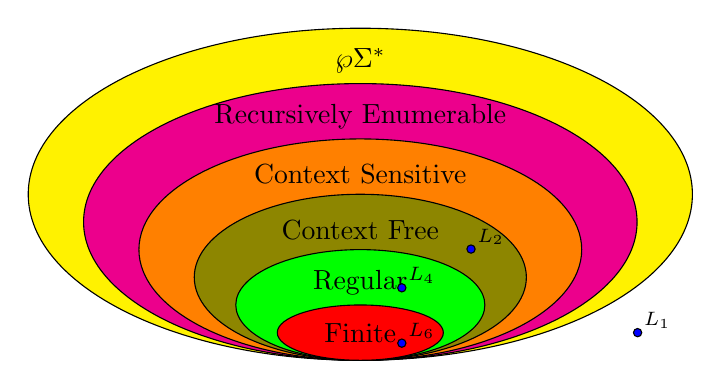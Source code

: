 ﻿\begin{tikzpicture}
\node[above,ellipse,minimum height=12em,minimum width=24em,draw,fill=yellow,opacity=1] (f) {};
\node[above,ellipse,minimum height=10em,minimum width=20em,draw,fill=magenta,opacity=1] (e) {};
\node[above,ellipse,minimum height=8em,minimum width=16em,draw,fill=orange,opacity=1] (d) {};
\node[above,ellipse,minimum height=6em,minimum width=12em,draw,fill=olive,opacity=1] (c) {};
\node[above,ellipse,minimum height=4em,minimum width=9em,draw,fill=green,opacity=1] (b) {};
\node[above,ellipse,minimum height=2em,minimum width=6em,draw,fill=red,opacity=1] (a) {Finite};


\path (a.north) node[above] {Regular}
    (b.north) node[above] {Context Free}
    (c.north) node[above] {Context Sensitive}
    (d.north) node[above] {Recursively Enumerable}
    (e.north) node[above] {$\wp \Sigma^*$};

\draw[label distance=-4pt] (c.north) ++ (4em,-2em) node[minimum size=3pt,shape=circle,inner sep=0pt,fill=blue,draw=black,label=60:\scriptsize$L_2$]{};
\draw[label distance=-4pt] (c.east) ++ (4em,-2em) node[minimum size=3pt,shape=circle,inner sep=0pt,fill=blue,draw=black,label=60:\scriptsize$L_1$]{};
\draw[label distance=-4pt] (a.north) ++ (1.5em,-1.4em) node[minimum size=3pt,shape=circle,inner sep=0pt,fill=blue,draw=black,label=60:\scriptsize$L_6$]{};
\draw[label distance=-4pt] (b.north) ++ (1.5em,-1.4em) node[minimum size=3pt,shape=circle,inner sep=0pt,fill=blue,draw=black,label=60:\scriptsize$L_4$]{};
\end{tikzpicture}
